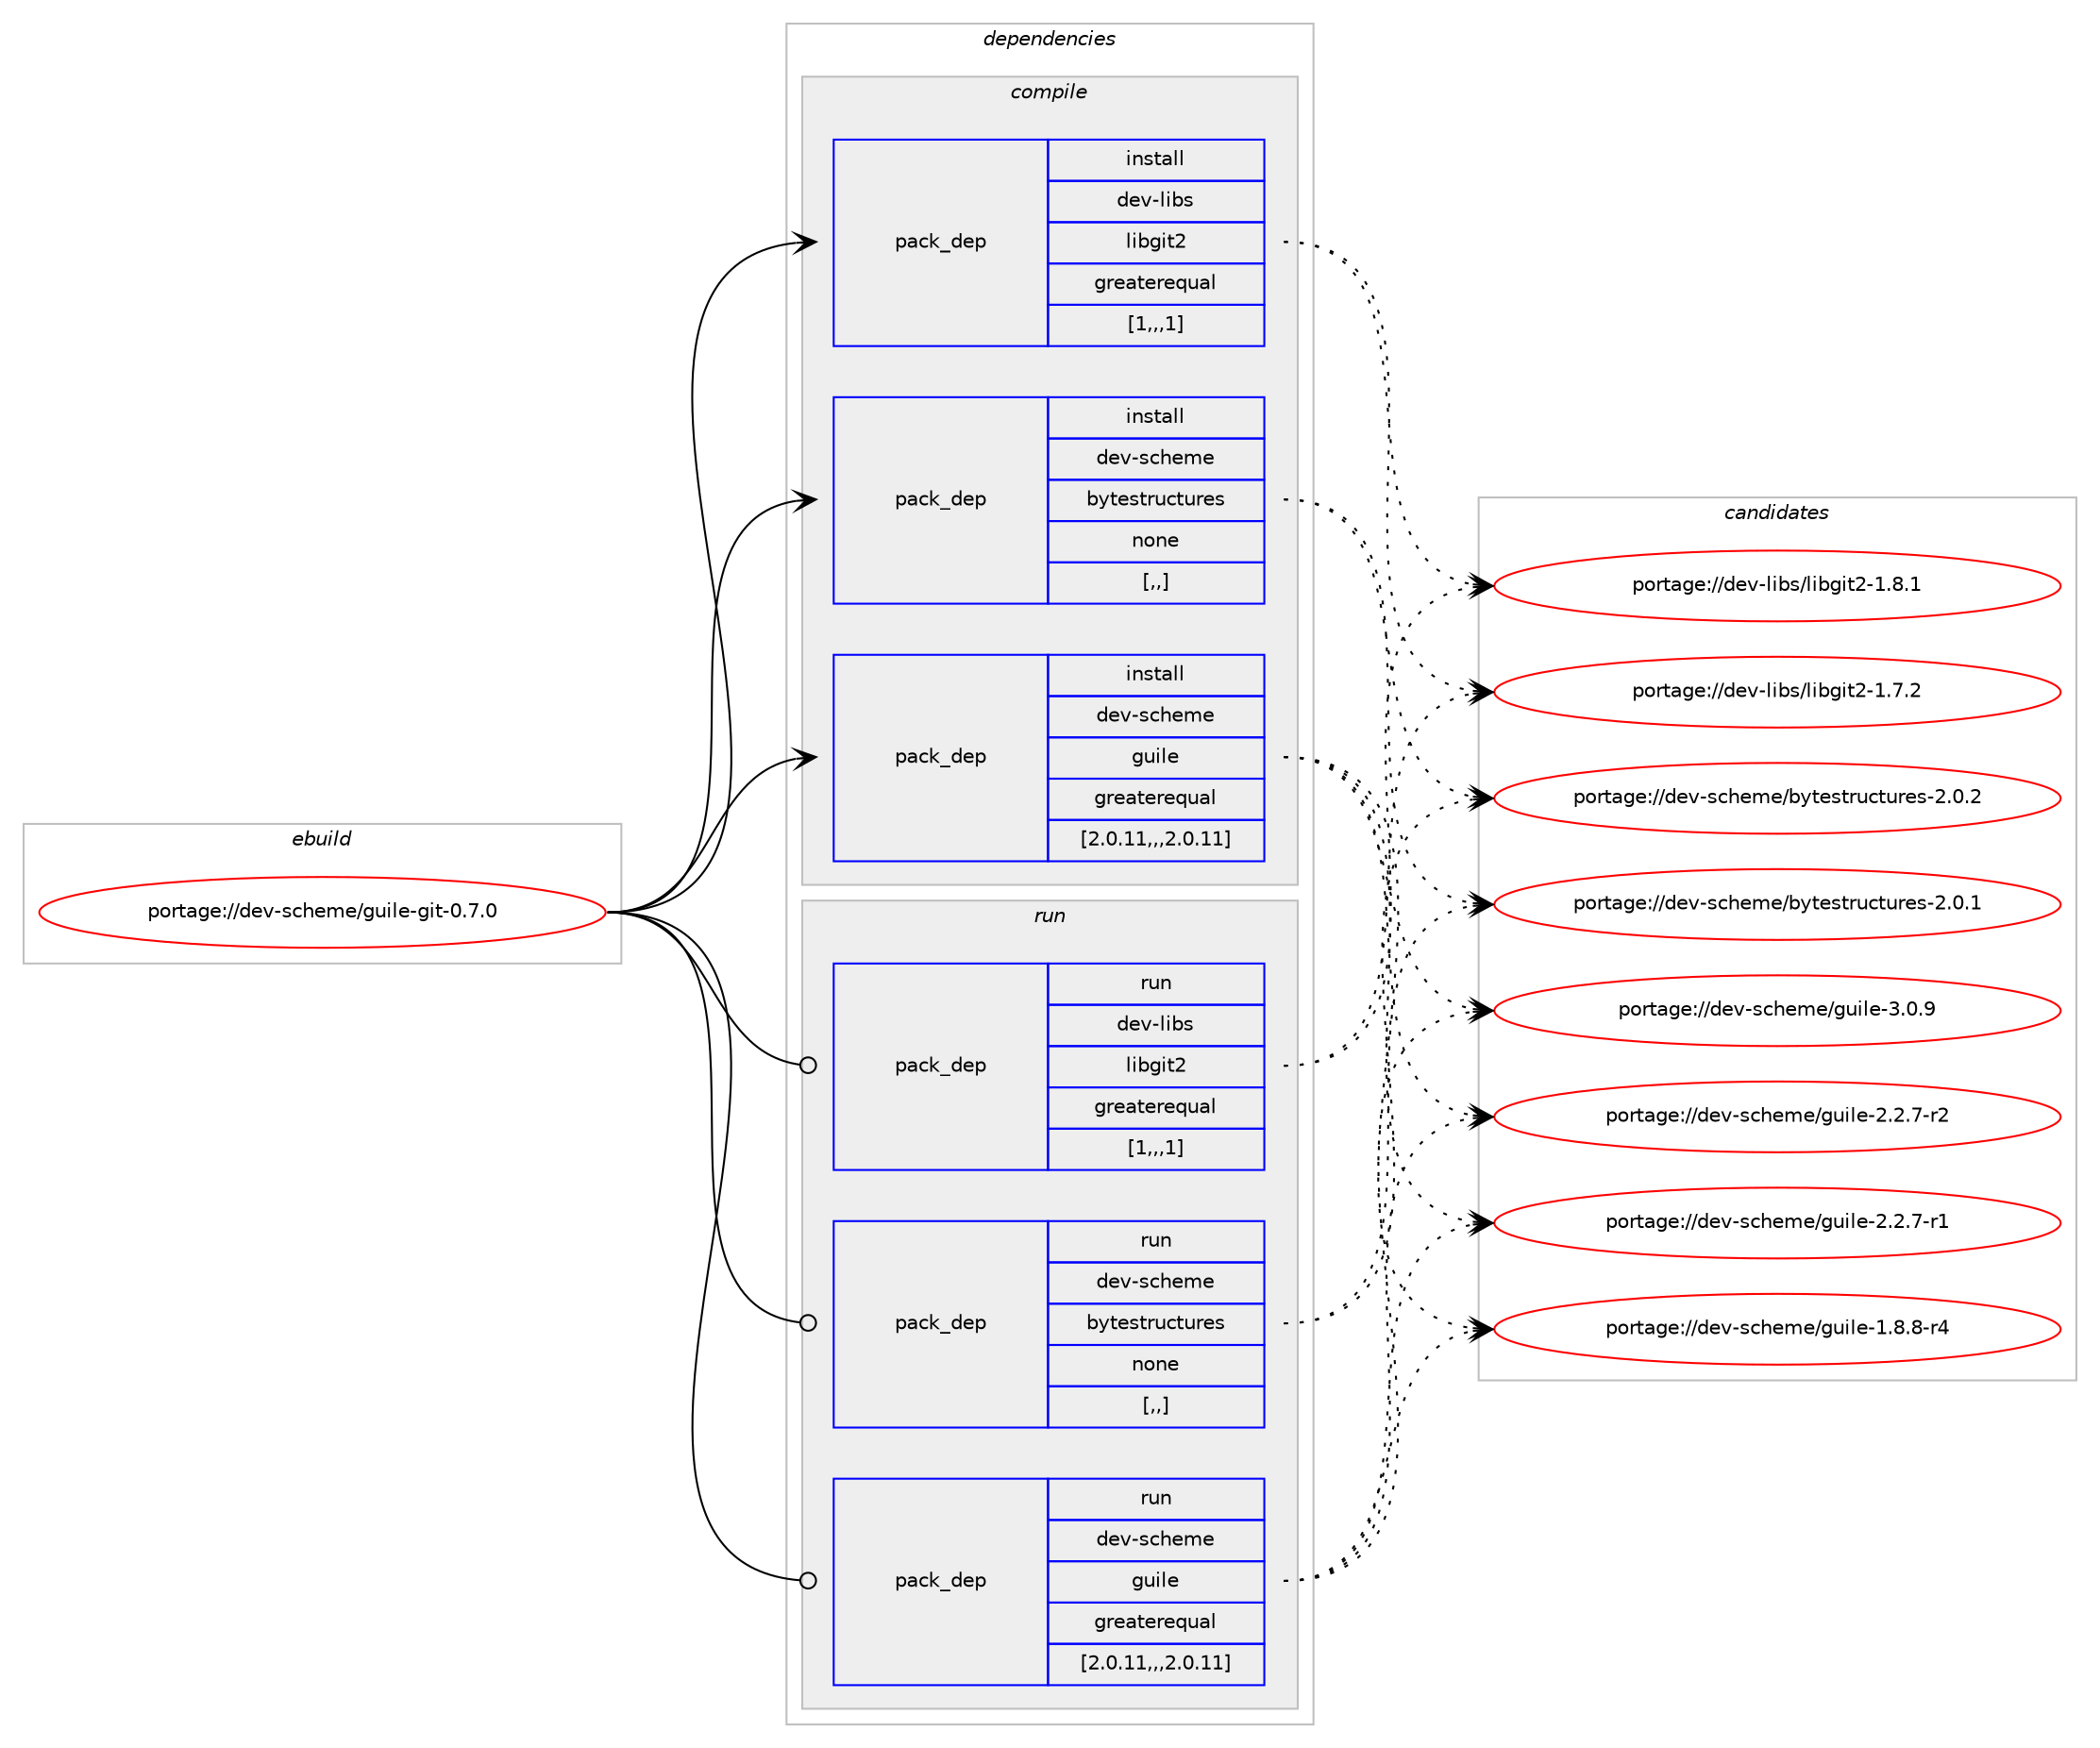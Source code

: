 digraph prolog {

# *************
# Graph options
# *************

newrank=true;
concentrate=true;
compound=true;
graph [rankdir=LR,fontname=Helvetica,fontsize=10,ranksep=1.5];#, ranksep=2.5, nodesep=0.2];
edge  [arrowhead=vee];
node  [fontname=Helvetica,fontsize=10];

# **********
# The ebuild
# **********

subgraph cluster_leftcol {
color=gray;
label=<<i>ebuild</i>>;
id [label="portage://dev-scheme/guile-git-0.7.0", color=red, width=4, href="../dev-scheme/guile-git-0.7.0.svg"];
}

# ****************
# The dependencies
# ****************

subgraph cluster_midcol {
color=gray;
label=<<i>dependencies</i>>;
subgraph cluster_compile {
fillcolor="#eeeeee";
style=filled;
label=<<i>compile</i>>;
subgraph pack148053 {
dependency208381 [label=<<TABLE BORDER="0" CELLBORDER="1" CELLSPACING="0" CELLPADDING="4" WIDTH="220"><TR><TD ROWSPAN="6" CELLPADDING="30">pack_dep</TD></TR><TR><TD WIDTH="110">install</TD></TR><TR><TD>dev-libs</TD></TR><TR><TD>libgit2</TD></TR><TR><TD>greaterequal</TD></TR><TR><TD>[1,,,1]</TD></TR></TABLE>>, shape=none, color=blue];
}
id:e -> dependency208381:w [weight=20,style="solid",arrowhead="vee"];
subgraph pack148054 {
dependency208382 [label=<<TABLE BORDER="0" CELLBORDER="1" CELLSPACING="0" CELLPADDING="4" WIDTH="220"><TR><TD ROWSPAN="6" CELLPADDING="30">pack_dep</TD></TR><TR><TD WIDTH="110">install</TD></TR><TR><TD>dev-scheme</TD></TR><TR><TD>bytestructures</TD></TR><TR><TD>none</TD></TR><TR><TD>[,,]</TD></TR></TABLE>>, shape=none, color=blue];
}
id:e -> dependency208382:w [weight=20,style="solid",arrowhead="vee"];
subgraph pack148055 {
dependency208383 [label=<<TABLE BORDER="0" CELLBORDER="1" CELLSPACING="0" CELLPADDING="4" WIDTH="220"><TR><TD ROWSPAN="6" CELLPADDING="30">pack_dep</TD></TR><TR><TD WIDTH="110">install</TD></TR><TR><TD>dev-scheme</TD></TR><TR><TD>guile</TD></TR><TR><TD>greaterequal</TD></TR><TR><TD>[2.0.11,,,2.0.11]</TD></TR></TABLE>>, shape=none, color=blue];
}
id:e -> dependency208383:w [weight=20,style="solid",arrowhead="vee"];
}
subgraph cluster_compileandrun {
fillcolor="#eeeeee";
style=filled;
label=<<i>compile and run</i>>;
}
subgraph cluster_run {
fillcolor="#eeeeee";
style=filled;
label=<<i>run</i>>;
subgraph pack148056 {
dependency208384 [label=<<TABLE BORDER="0" CELLBORDER="1" CELLSPACING="0" CELLPADDING="4" WIDTH="220"><TR><TD ROWSPAN="6" CELLPADDING="30">pack_dep</TD></TR><TR><TD WIDTH="110">run</TD></TR><TR><TD>dev-libs</TD></TR><TR><TD>libgit2</TD></TR><TR><TD>greaterequal</TD></TR><TR><TD>[1,,,1]</TD></TR></TABLE>>, shape=none, color=blue];
}
id:e -> dependency208384:w [weight=20,style="solid",arrowhead="odot"];
subgraph pack148057 {
dependency208385 [label=<<TABLE BORDER="0" CELLBORDER="1" CELLSPACING="0" CELLPADDING="4" WIDTH="220"><TR><TD ROWSPAN="6" CELLPADDING="30">pack_dep</TD></TR><TR><TD WIDTH="110">run</TD></TR><TR><TD>dev-scheme</TD></TR><TR><TD>bytestructures</TD></TR><TR><TD>none</TD></TR><TR><TD>[,,]</TD></TR></TABLE>>, shape=none, color=blue];
}
id:e -> dependency208385:w [weight=20,style="solid",arrowhead="odot"];
subgraph pack148058 {
dependency208386 [label=<<TABLE BORDER="0" CELLBORDER="1" CELLSPACING="0" CELLPADDING="4" WIDTH="220"><TR><TD ROWSPAN="6" CELLPADDING="30">pack_dep</TD></TR><TR><TD WIDTH="110">run</TD></TR><TR><TD>dev-scheme</TD></TR><TR><TD>guile</TD></TR><TR><TD>greaterequal</TD></TR><TR><TD>[2.0.11,,,2.0.11]</TD></TR></TABLE>>, shape=none, color=blue];
}
id:e -> dependency208386:w [weight=20,style="solid",arrowhead="odot"];
}
}

# **************
# The candidates
# **************

subgraph cluster_choices {
rank=same;
color=gray;
label=<<i>candidates</i>>;

subgraph choice148053 {
color=black;
nodesep=1;
choice1001011184510810598115471081059810310511650454946564649 [label="portage://dev-libs/libgit2-1.8.1", color=red, width=4,href="../dev-libs/libgit2-1.8.1.svg"];
choice1001011184510810598115471081059810310511650454946554650 [label="portage://dev-libs/libgit2-1.7.2", color=red, width=4,href="../dev-libs/libgit2-1.7.2.svg"];
dependency208381:e -> choice1001011184510810598115471081059810310511650454946564649:w [style=dotted,weight="100"];
dependency208381:e -> choice1001011184510810598115471081059810310511650454946554650:w [style=dotted,weight="100"];
}
subgraph choice148054 {
color=black;
nodesep=1;
choice1001011184511599104101109101479812111610111511611411799116117114101115455046484650 [label="portage://dev-scheme/bytestructures-2.0.2", color=red, width=4,href="../dev-scheme/bytestructures-2.0.2.svg"];
choice1001011184511599104101109101479812111610111511611411799116117114101115455046484649 [label="portage://dev-scheme/bytestructures-2.0.1", color=red, width=4,href="../dev-scheme/bytestructures-2.0.1.svg"];
dependency208382:e -> choice1001011184511599104101109101479812111610111511611411799116117114101115455046484650:w [style=dotted,weight="100"];
dependency208382:e -> choice1001011184511599104101109101479812111610111511611411799116117114101115455046484649:w [style=dotted,weight="100"];
}
subgraph choice148055 {
color=black;
nodesep=1;
choice100101118451159910410110910147103117105108101455146484657 [label="portage://dev-scheme/guile-3.0.9", color=red, width=4,href="../dev-scheme/guile-3.0.9.svg"];
choice1001011184511599104101109101471031171051081014550465046554511450 [label="portage://dev-scheme/guile-2.2.7-r2", color=red, width=4,href="../dev-scheme/guile-2.2.7-r2.svg"];
choice1001011184511599104101109101471031171051081014550465046554511449 [label="portage://dev-scheme/guile-2.2.7-r1", color=red, width=4,href="../dev-scheme/guile-2.2.7-r1.svg"];
choice1001011184511599104101109101471031171051081014549465646564511452 [label="portage://dev-scheme/guile-1.8.8-r4", color=red, width=4,href="../dev-scheme/guile-1.8.8-r4.svg"];
dependency208383:e -> choice100101118451159910410110910147103117105108101455146484657:w [style=dotted,weight="100"];
dependency208383:e -> choice1001011184511599104101109101471031171051081014550465046554511450:w [style=dotted,weight="100"];
dependency208383:e -> choice1001011184511599104101109101471031171051081014550465046554511449:w [style=dotted,weight="100"];
dependency208383:e -> choice1001011184511599104101109101471031171051081014549465646564511452:w [style=dotted,weight="100"];
}
subgraph choice148056 {
color=black;
nodesep=1;
choice1001011184510810598115471081059810310511650454946564649 [label="portage://dev-libs/libgit2-1.8.1", color=red, width=4,href="../dev-libs/libgit2-1.8.1.svg"];
choice1001011184510810598115471081059810310511650454946554650 [label="portage://dev-libs/libgit2-1.7.2", color=red, width=4,href="../dev-libs/libgit2-1.7.2.svg"];
dependency208384:e -> choice1001011184510810598115471081059810310511650454946564649:w [style=dotted,weight="100"];
dependency208384:e -> choice1001011184510810598115471081059810310511650454946554650:w [style=dotted,weight="100"];
}
subgraph choice148057 {
color=black;
nodesep=1;
choice1001011184511599104101109101479812111610111511611411799116117114101115455046484650 [label="portage://dev-scheme/bytestructures-2.0.2", color=red, width=4,href="../dev-scheme/bytestructures-2.0.2.svg"];
choice1001011184511599104101109101479812111610111511611411799116117114101115455046484649 [label="portage://dev-scheme/bytestructures-2.0.1", color=red, width=4,href="../dev-scheme/bytestructures-2.0.1.svg"];
dependency208385:e -> choice1001011184511599104101109101479812111610111511611411799116117114101115455046484650:w [style=dotted,weight="100"];
dependency208385:e -> choice1001011184511599104101109101479812111610111511611411799116117114101115455046484649:w [style=dotted,weight="100"];
}
subgraph choice148058 {
color=black;
nodesep=1;
choice100101118451159910410110910147103117105108101455146484657 [label="portage://dev-scheme/guile-3.0.9", color=red, width=4,href="../dev-scheme/guile-3.0.9.svg"];
choice1001011184511599104101109101471031171051081014550465046554511450 [label="portage://dev-scheme/guile-2.2.7-r2", color=red, width=4,href="../dev-scheme/guile-2.2.7-r2.svg"];
choice1001011184511599104101109101471031171051081014550465046554511449 [label="portage://dev-scheme/guile-2.2.7-r1", color=red, width=4,href="../dev-scheme/guile-2.2.7-r1.svg"];
choice1001011184511599104101109101471031171051081014549465646564511452 [label="portage://dev-scheme/guile-1.8.8-r4", color=red, width=4,href="../dev-scheme/guile-1.8.8-r4.svg"];
dependency208386:e -> choice100101118451159910410110910147103117105108101455146484657:w [style=dotted,weight="100"];
dependency208386:e -> choice1001011184511599104101109101471031171051081014550465046554511450:w [style=dotted,weight="100"];
dependency208386:e -> choice1001011184511599104101109101471031171051081014550465046554511449:w [style=dotted,weight="100"];
dependency208386:e -> choice1001011184511599104101109101471031171051081014549465646564511452:w [style=dotted,weight="100"];
}
}

}
